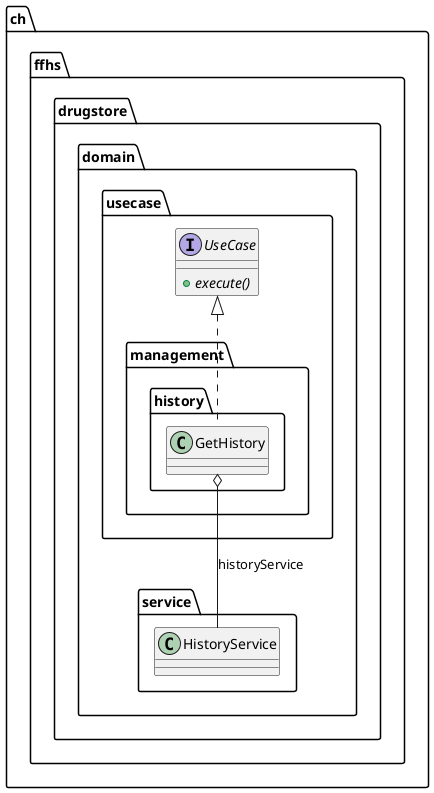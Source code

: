 @startuml

  namespace ch.ffhs.drugstore {
    namespace domain.usecase {
      namespace management.history {
        interface ch.ffhs.drugstore.domain.usecase.UseCase {
                  {abstract} + execute()
              }
      }
    }
  }
  

  ch.ffhs.drugstore.domain.usecase.management.history.GetHistory .up.|> ch.ffhs.drugstore.domain.usecase.UseCase
  ch.ffhs.drugstore.domain.usecase.management.history.GetHistory o-- ch.ffhs.drugstore.domain.service.HistoryService : historyService

@enduml
